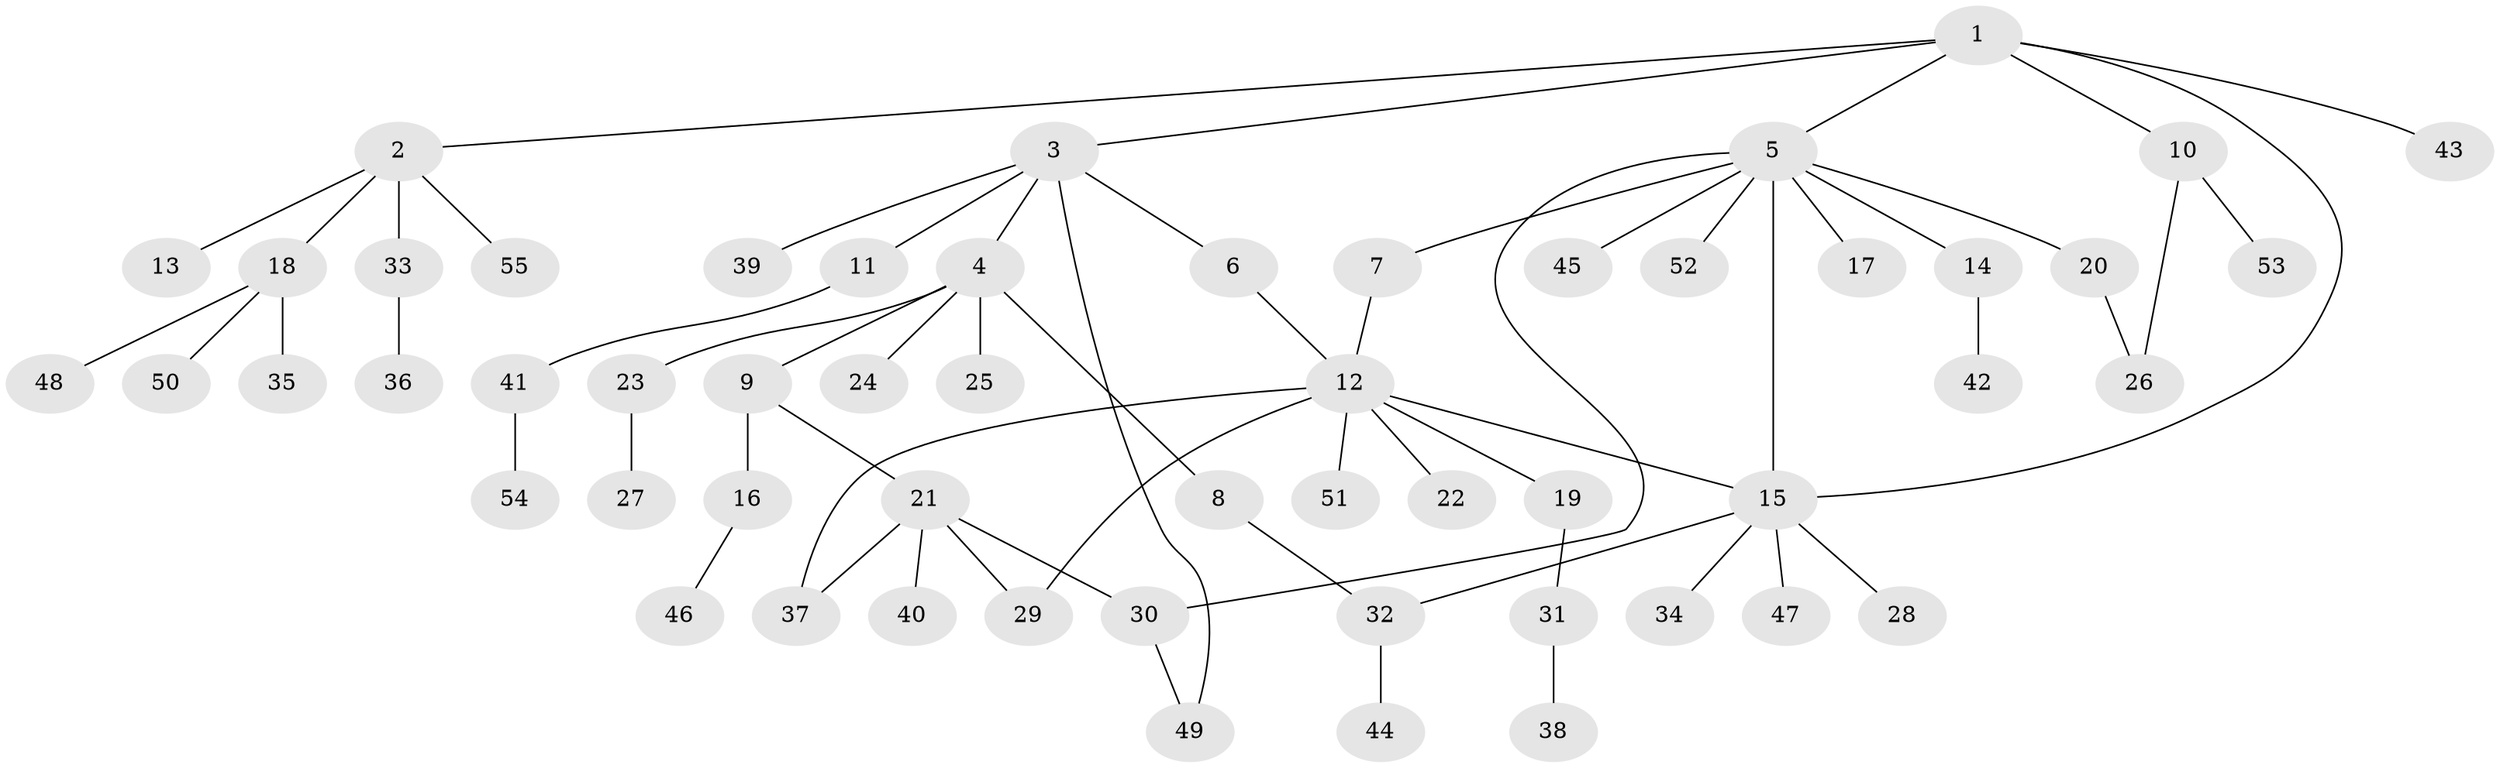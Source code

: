 // Generated by graph-tools (version 1.1) at 2025/14/03/09/25 04:14:33]
// undirected, 55 vertices, 63 edges
graph export_dot {
graph [start="1"]
  node [color=gray90,style=filled];
  1;
  2;
  3;
  4;
  5;
  6;
  7;
  8;
  9;
  10;
  11;
  12;
  13;
  14;
  15;
  16;
  17;
  18;
  19;
  20;
  21;
  22;
  23;
  24;
  25;
  26;
  27;
  28;
  29;
  30;
  31;
  32;
  33;
  34;
  35;
  36;
  37;
  38;
  39;
  40;
  41;
  42;
  43;
  44;
  45;
  46;
  47;
  48;
  49;
  50;
  51;
  52;
  53;
  54;
  55;
  1 -- 2;
  1 -- 3;
  1 -- 5;
  1 -- 10;
  1 -- 15;
  1 -- 43;
  2 -- 13;
  2 -- 18;
  2 -- 33;
  2 -- 55;
  3 -- 4;
  3 -- 6;
  3 -- 11;
  3 -- 39;
  3 -- 49;
  4 -- 8;
  4 -- 9;
  4 -- 23;
  4 -- 24;
  4 -- 25;
  5 -- 7;
  5 -- 14;
  5 -- 15;
  5 -- 17;
  5 -- 20;
  5 -- 30;
  5 -- 45;
  5 -- 52;
  6 -- 12;
  7 -- 12;
  8 -- 32;
  9 -- 16;
  9 -- 21;
  10 -- 26;
  10 -- 53;
  11 -- 41;
  12 -- 15;
  12 -- 19;
  12 -- 22;
  12 -- 29;
  12 -- 37;
  12 -- 51;
  14 -- 42;
  15 -- 28;
  15 -- 32;
  15 -- 34;
  15 -- 47;
  16 -- 46;
  18 -- 35;
  18 -- 48;
  18 -- 50;
  19 -- 31;
  20 -- 26;
  21 -- 29;
  21 -- 30;
  21 -- 37;
  21 -- 40;
  23 -- 27;
  30 -- 49;
  31 -- 38;
  32 -- 44;
  33 -- 36;
  41 -- 54;
}
